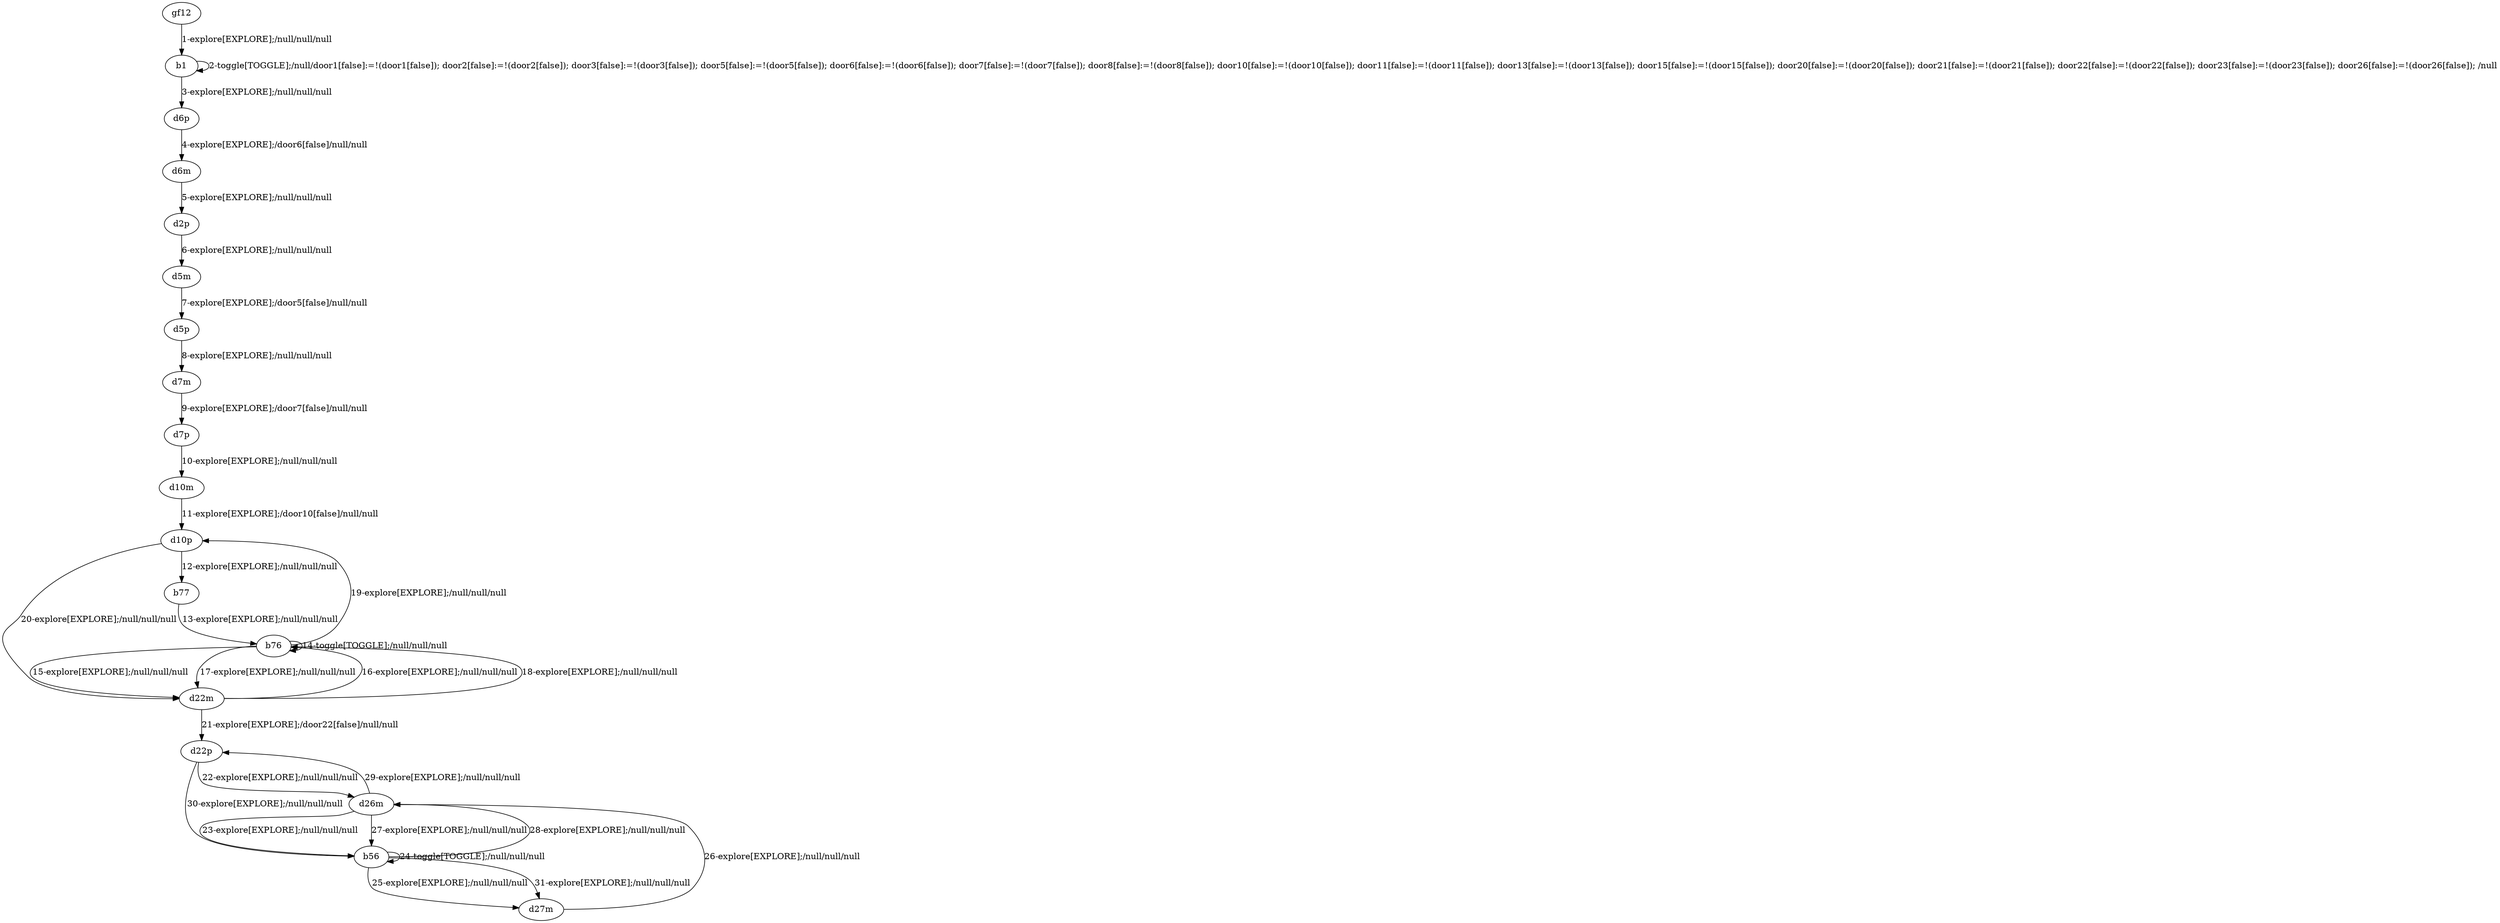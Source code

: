 # Total number of goals covered by this test: 4
# d26m --> d22p
# d22p --> b56
# b76 --> b76
# b76 --> d22m

digraph g {
"gf12" -> "b1" [label = "1-explore[EXPLORE];/null/null/null"];
"b1" -> "b1" [label = "2-toggle[TOGGLE];/null/door1[false]:=!(door1[false]); door2[false]:=!(door2[false]); door3[false]:=!(door3[false]); door5[false]:=!(door5[false]); door6[false]:=!(door6[false]); door7[false]:=!(door7[false]); door8[false]:=!(door8[false]); door10[false]:=!(door10[false]); door11[false]:=!(door11[false]); door13[false]:=!(door13[false]); door15[false]:=!(door15[false]); door20[false]:=!(door20[false]); door21[false]:=!(door21[false]); door22[false]:=!(door22[false]); door23[false]:=!(door23[false]); door26[false]:=!(door26[false]); /null"];
"b1" -> "d6p" [label = "3-explore[EXPLORE];/null/null/null"];
"d6p" -> "d6m" [label = "4-explore[EXPLORE];/door6[false]/null/null"];
"d6m" -> "d2p" [label = "5-explore[EXPLORE];/null/null/null"];
"d2p" -> "d5m" [label = "6-explore[EXPLORE];/null/null/null"];
"d5m" -> "d5p" [label = "7-explore[EXPLORE];/door5[false]/null/null"];
"d5p" -> "d7m" [label = "8-explore[EXPLORE];/null/null/null"];
"d7m" -> "d7p" [label = "9-explore[EXPLORE];/door7[false]/null/null"];
"d7p" -> "d10m" [label = "10-explore[EXPLORE];/null/null/null"];
"d10m" -> "d10p" [label = "11-explore[EXPLORE];/door10[false]/null/null"];
"d10p" -> "b77" [label = "12-explore[EXPLORE];/null/null/null"];
"b77" -> "b76" [label = "13-explore[EXPLORE];/null/null/null"];
"b76" -> "b76" [label = "14-toggle[TOGGLE];/null/null/null"];
"b76" -> "d22m" [label = "15-explore[EXPLORE];/null/null/null"];
"d22m" -> "b76" [label = "16-explore[EXPLORE];/null/null/null"];
"b76" -> "d22m" [label = "17-explore[EXPLORE];/null/null/null"];
"d22m" -> "b76" [label = "18-explore[EXPLORE];/null/null/null"];
"b76" -> "d10p" [label = "19-explore[EXPLORE];/null/null/null"];
"d10p" -> "d22m" [label = "20-explore[EXPLORE];/null/null/null"];
"d22m" -> "d22p" [label = "21-explore[EXPLORE];/door22[false]/null/null"];
"d22p" -> "d26m" [label = "22-explore[EXPLORE];/null/null/null"];
"d26m" -> "b56" [label = "23-explore[EXPLORE];/null/null/null"];
"b56" -> "b56" [label = "24-toggle[TOGGLE];/null/null/null"];
"b56" -> "d27m" [label = "25-explore[EXPLORE];/null/null/null"];
"d27m" -> "d26m" [label = "26-explore[EXPLORE];/null/null/null"];
"d26m" -> "b56" [label = "27-explore[EXPLORE];/null/null/null"];
"b56" -> "d26m" [label = "28-explore[EXPLORE];/null/null/null"];
"d26m" -> "d22p" [label = "29-explore[EXPLORE];/null/null/null"];
"d22p" -> "b56" [label = "30-explore[EXPLORE];/null/null/null"];
"b56" -> "d27m" [label = "31-explore[EXPLORE];/null/null/null"];
}